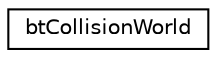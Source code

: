 digraph G
{
  edge [fontname="Helvetica",fontsize="10",labelfontname="Helvetica",labelfontsize="10"];
  node [fontname="Helvetica",fontsize="10",shape=record];
  rankdir="LR";
  Node1 [label="btCollisionWorld",height=0.2,width=0.4,color="black", fillcolor="white", style="filled",URL="$classbtCollisionWorld.html",tooltip="CollisionWorld is interface and container for the collision detection."];
}
